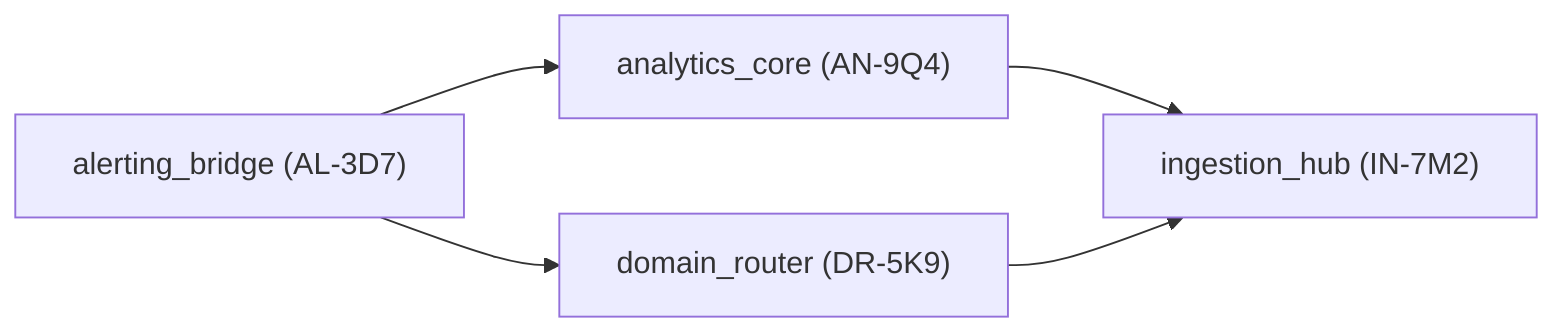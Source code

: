 graph LR
  alerting_bridge["alerting_bridge (AL-3D7)"]
  analytics_core["analytics_core (AN-9Q4)"]
  domain_router["domain_router (DR-5K9)"]
  ingestion_hub["ingestion_hub (IN-7M2)"]
  alerting_bridge --> analytics_core
  alerting_bridge --> domain_router
  analytics_core --> ingestion_hub
  domain_router --> ingestion_hub